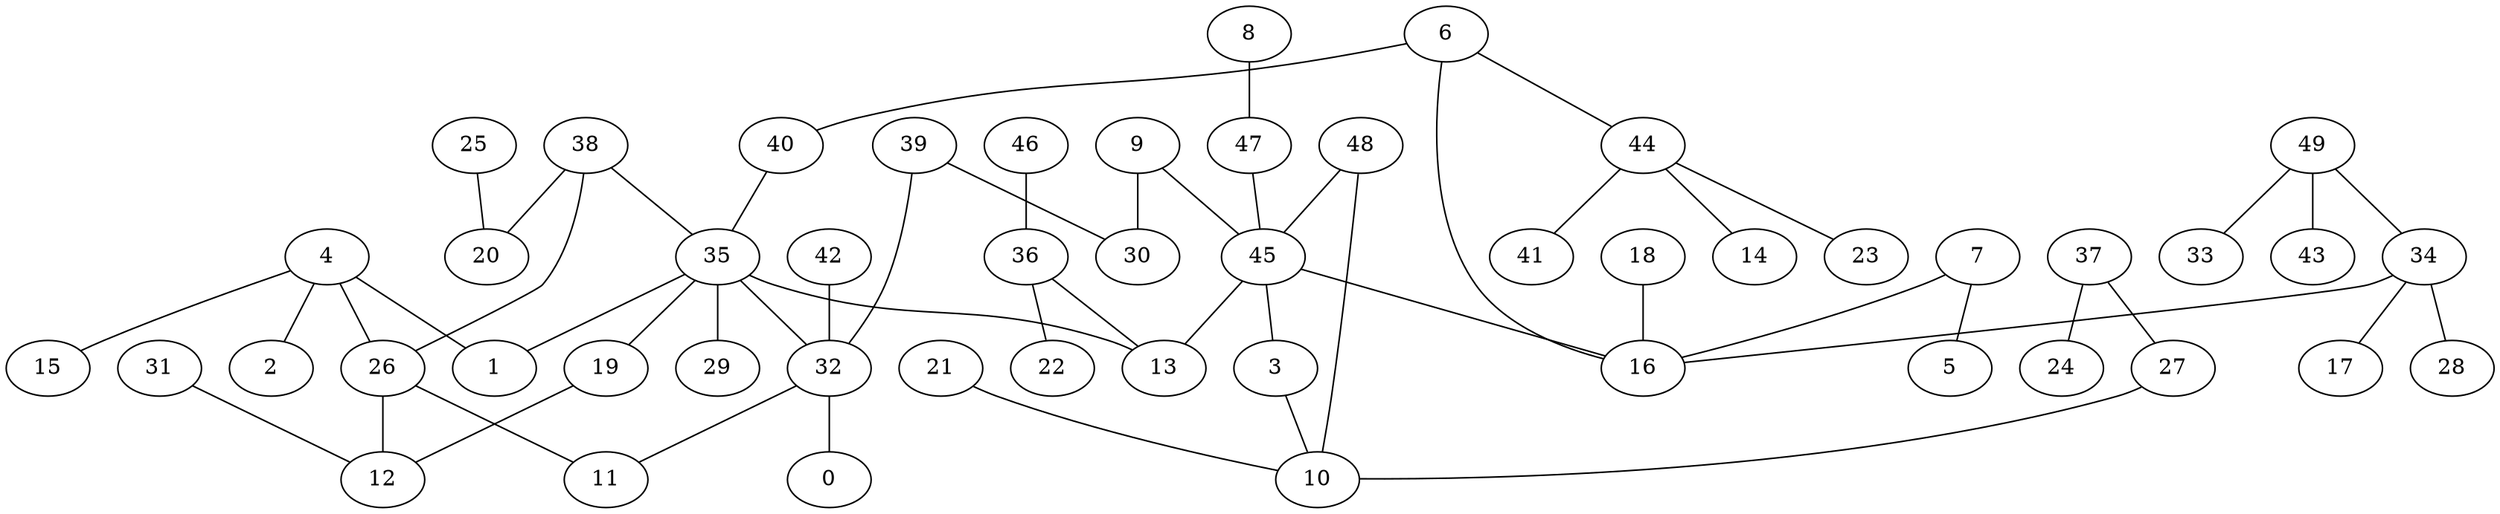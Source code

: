 digraph GG_graph {

subgraph G_graph {
edge [color = black]
"31" -> "12" [dir = none]
"18" -> "16" [dir = none]
"21" -> "10" [dir = none]
"38" -> "20" [dir = none]
"38" -> "35" [dir = none]
"25" -> "20" [dir = none]
"4" -> "1" [dir = none]
"4" -> "15" [dir = none]
"4" -> "2" [dir = none]
"4" -> "26" [dir = none]
"8" -> "47" [dir = none]
"39" -> "32" [dir = none]
"48" -> "10" [dir = none]
"48" -> "45" [dir = none]
"19" -> "12" [dir = none]
"26" -> "12" [dir = none]
"32" -> "11" [dir = none]
"32" -> "0" [dir = none]
"40" -> "35" [dir = none]
"9" -> "30" [dir = none]
"9" -> "45" [dir = none]
"36" -> "22" [dir = none]
"36" -> "13" [dir = none]
"6" -> "44" [dir = none]
"6" -> "16" [dir = none]
"45" -> "3" [dir = none]
"45" -> "16" [dir = none]
"45" -> "13" [dir = none]
"47" -> "45" [dir = none]
"46" -> "36" [dir = none]
"49" -> "33" [dir = none]
"49" -> "43" [dir = none]
"49" -> "34" [dir = none]
"42" -> "32" [dir = none]
"7" -> "5" [dir = none]
"7" -> "16" [dir = none]
"35" -> "19" [dir = none]
"35" -> "32" [dir = none]
"35" -> "13" [dir = none]
"35" -> "29" [dir = none]
"27" -> "10" [dir = none]
"34" -> "17" [dir = none]
"34" -> "28" [dir = none]
"34" -> "16" [dir = none]
"37" -> "24" [dir = none]
"37" -> "27" [dir = none]
"44" -> "23" [dir = none]
"44" -> "41" [dir = none]
"44" -> "14" [dir = none]
"35" -> "1" [dir = none]
"6" -> "40" [dir = none]
"38" -> "26" [dir = none]
"3" -> "10" [dir = none]
"26" -> "11" [dir = none]
"39" -> "30" [dir = none]
}

}
